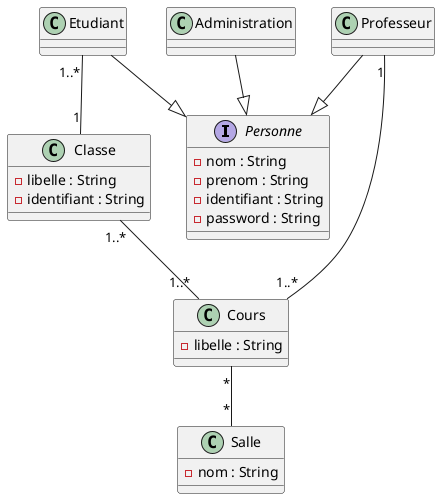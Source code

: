 @startuml
'https://plantuml.com/class-diagram

interface Personne {
    - nom : String
    - prenom : String
    - identifiant : String
    - password : String
}

class Etudiant
class Professeur
class Administration

class Classe {
    - libelle : String
    - identifiant : String
}

class Cours {
    - libelle : String
}
class Salle {
    - nom : String
}

Etudiant --|> Personne
Professeur --|> Personne
Administration --|> Personne
Etudiant "1..*" -- "1" Classe
Classe "1..*" -- "1..*" Cours
Cours "*" -- "*" Salle
Professeur "1" -- "1..*" Cours
@enduml
